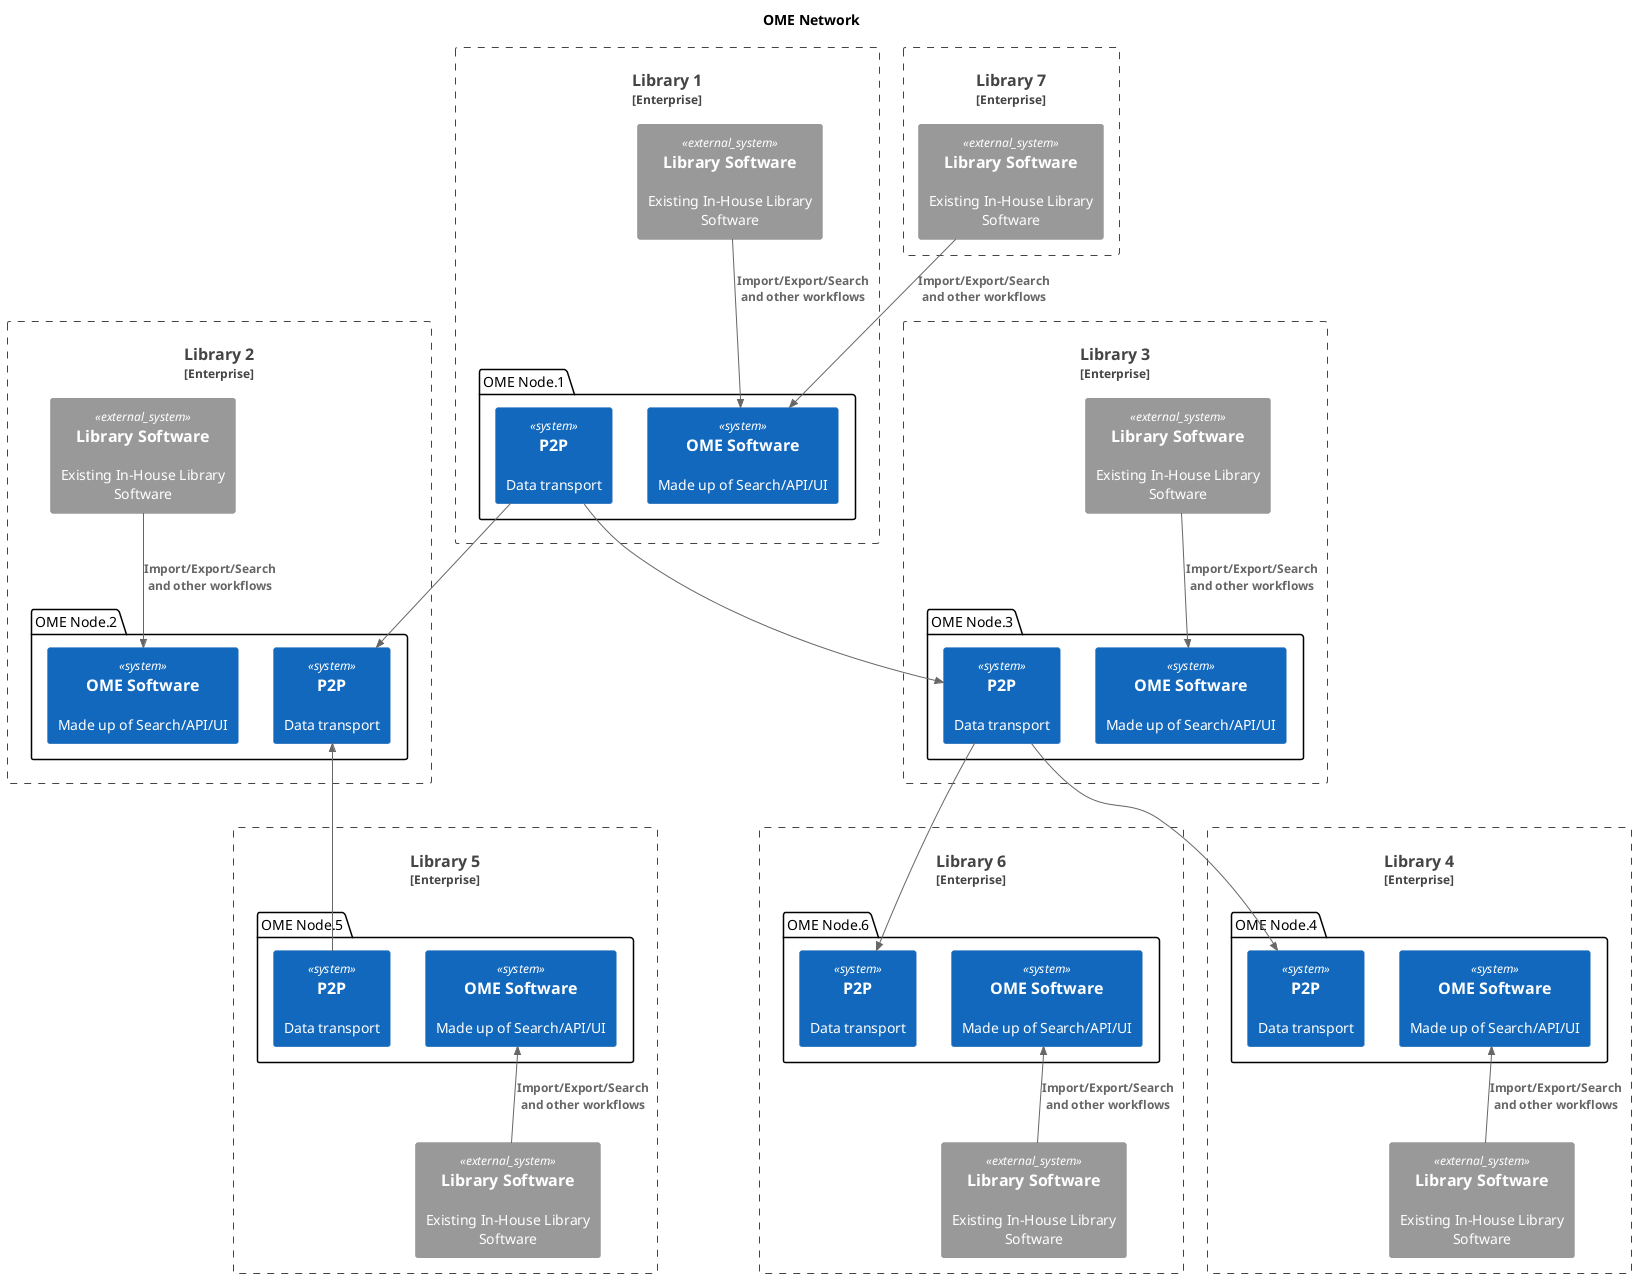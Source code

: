 @startuml
!include  <C4/C4_Context.puml>
!include <office/Users/user.puml>

' HIDE_STEREOTYPE()
' LAYOUT_WITH_LEGEND()

title OME Network

   Enterprise_Boundary(Library_1, "Library 1") {

      System_Ext(InHouseSoftware_1, "Library Software", "Existing In-House Library Software")

      package "OME Node.1" {
      	 System(API_1, "OME Software", "Made up of Search/API/UI")
         System(P2P_1, "P2P", "Data transport")
      }

      Rel(InHouseSoftware_1, API_1, "Import/Export/Search and other workflows")
   }


   Enterprise_Boundary(Library_2, "Library 2") {

      System_Ext(InHouseSoftware_2, "Library Software", "Existing In-House Library Software")

      package "OME Node.2" {
      	 System(API_2, "OME Software", "Made up of Search/API/UI")
         System(P2P_2, "P2P", "Data transport")
      }

      Rel(InHouseSoftware_2, API_2, "Import/Export/Search and other workflows")
   }


   Enterprise_Boundary(Library_3, "Library 3") {

      System_Ext(InHouseSoftware_3, "Library Software", "Existing In-House Library Software")

      package "OME Node.3" {
      	 System(API_3, "OME Software", "Made up of Search/API/UI")
         System(P2P_3, "P2P", "Data transport")
      }

      Rel(InHouseSoftware_3, API_3, "Import/Export/Search and other workflows")
   }


   Enterprise_Boundary(Library_4, "Library 4") {

      System_Ext(InHouseSoftware_4, "Library Software", "Existing In-House Library Software")

      package "OME Node.4" {
      	 System(API_4, "OME Software", "Made up of Search/API/UI")
         System(P2P_4, "P2P", "Data transport")
      }

      Rel_U(InHouseSoftware_4, API_4, "Import/Export/Search and other workflows")
   }


   Enterprise_Boundary(Library_5, "Library 5") {

      System_Ext(InHouseSoftware_5, "Library Software", "Existing In-House Library Software")

      package "OME Node.5" {
      	 System(API_5, "OME Software", "Made up of Search/API/UI")
         System(P2P_5, "P2P", "Data transport")
      }

      Rel_U(InHouseSoftware_5, API_5, "Import/Export/Search and other workflows")
   }


   Enterprise_Boundary(Library_6, "Library 6") {

      System_Ext(InHouseSoftware_6, "Library Software", "Existing In-House Library Software")

      package "OME Node.6" {
      	 System(API_6, "OME Software", "Made up of Search/API/UI")
         System(P2P_6, "P2P", "Data transport")
      }

      Rel_U(InHouseSoftware_6, API_6, "Import/Export/Search and other workflows")
   }

   Enterprise_Boundary(Library_7, "Library 7") {
      System_Ext(InHouseSoftware_7, "Library Software", "Existing In-House Library Software")
   }


   Rel(P2P_1, P2P_2, "")
   Rel(P2P_1, P2P_3, "")
   Rel(P2P_3, P2P_4, "")
   Rel(P2P_3, P2P_6, "")
   Rel_U(P2P_5, P2P_2, "")

   Rel(InHouseSoftware_7, API_1, "Import/Export/Search and other workflows")

@enduml

